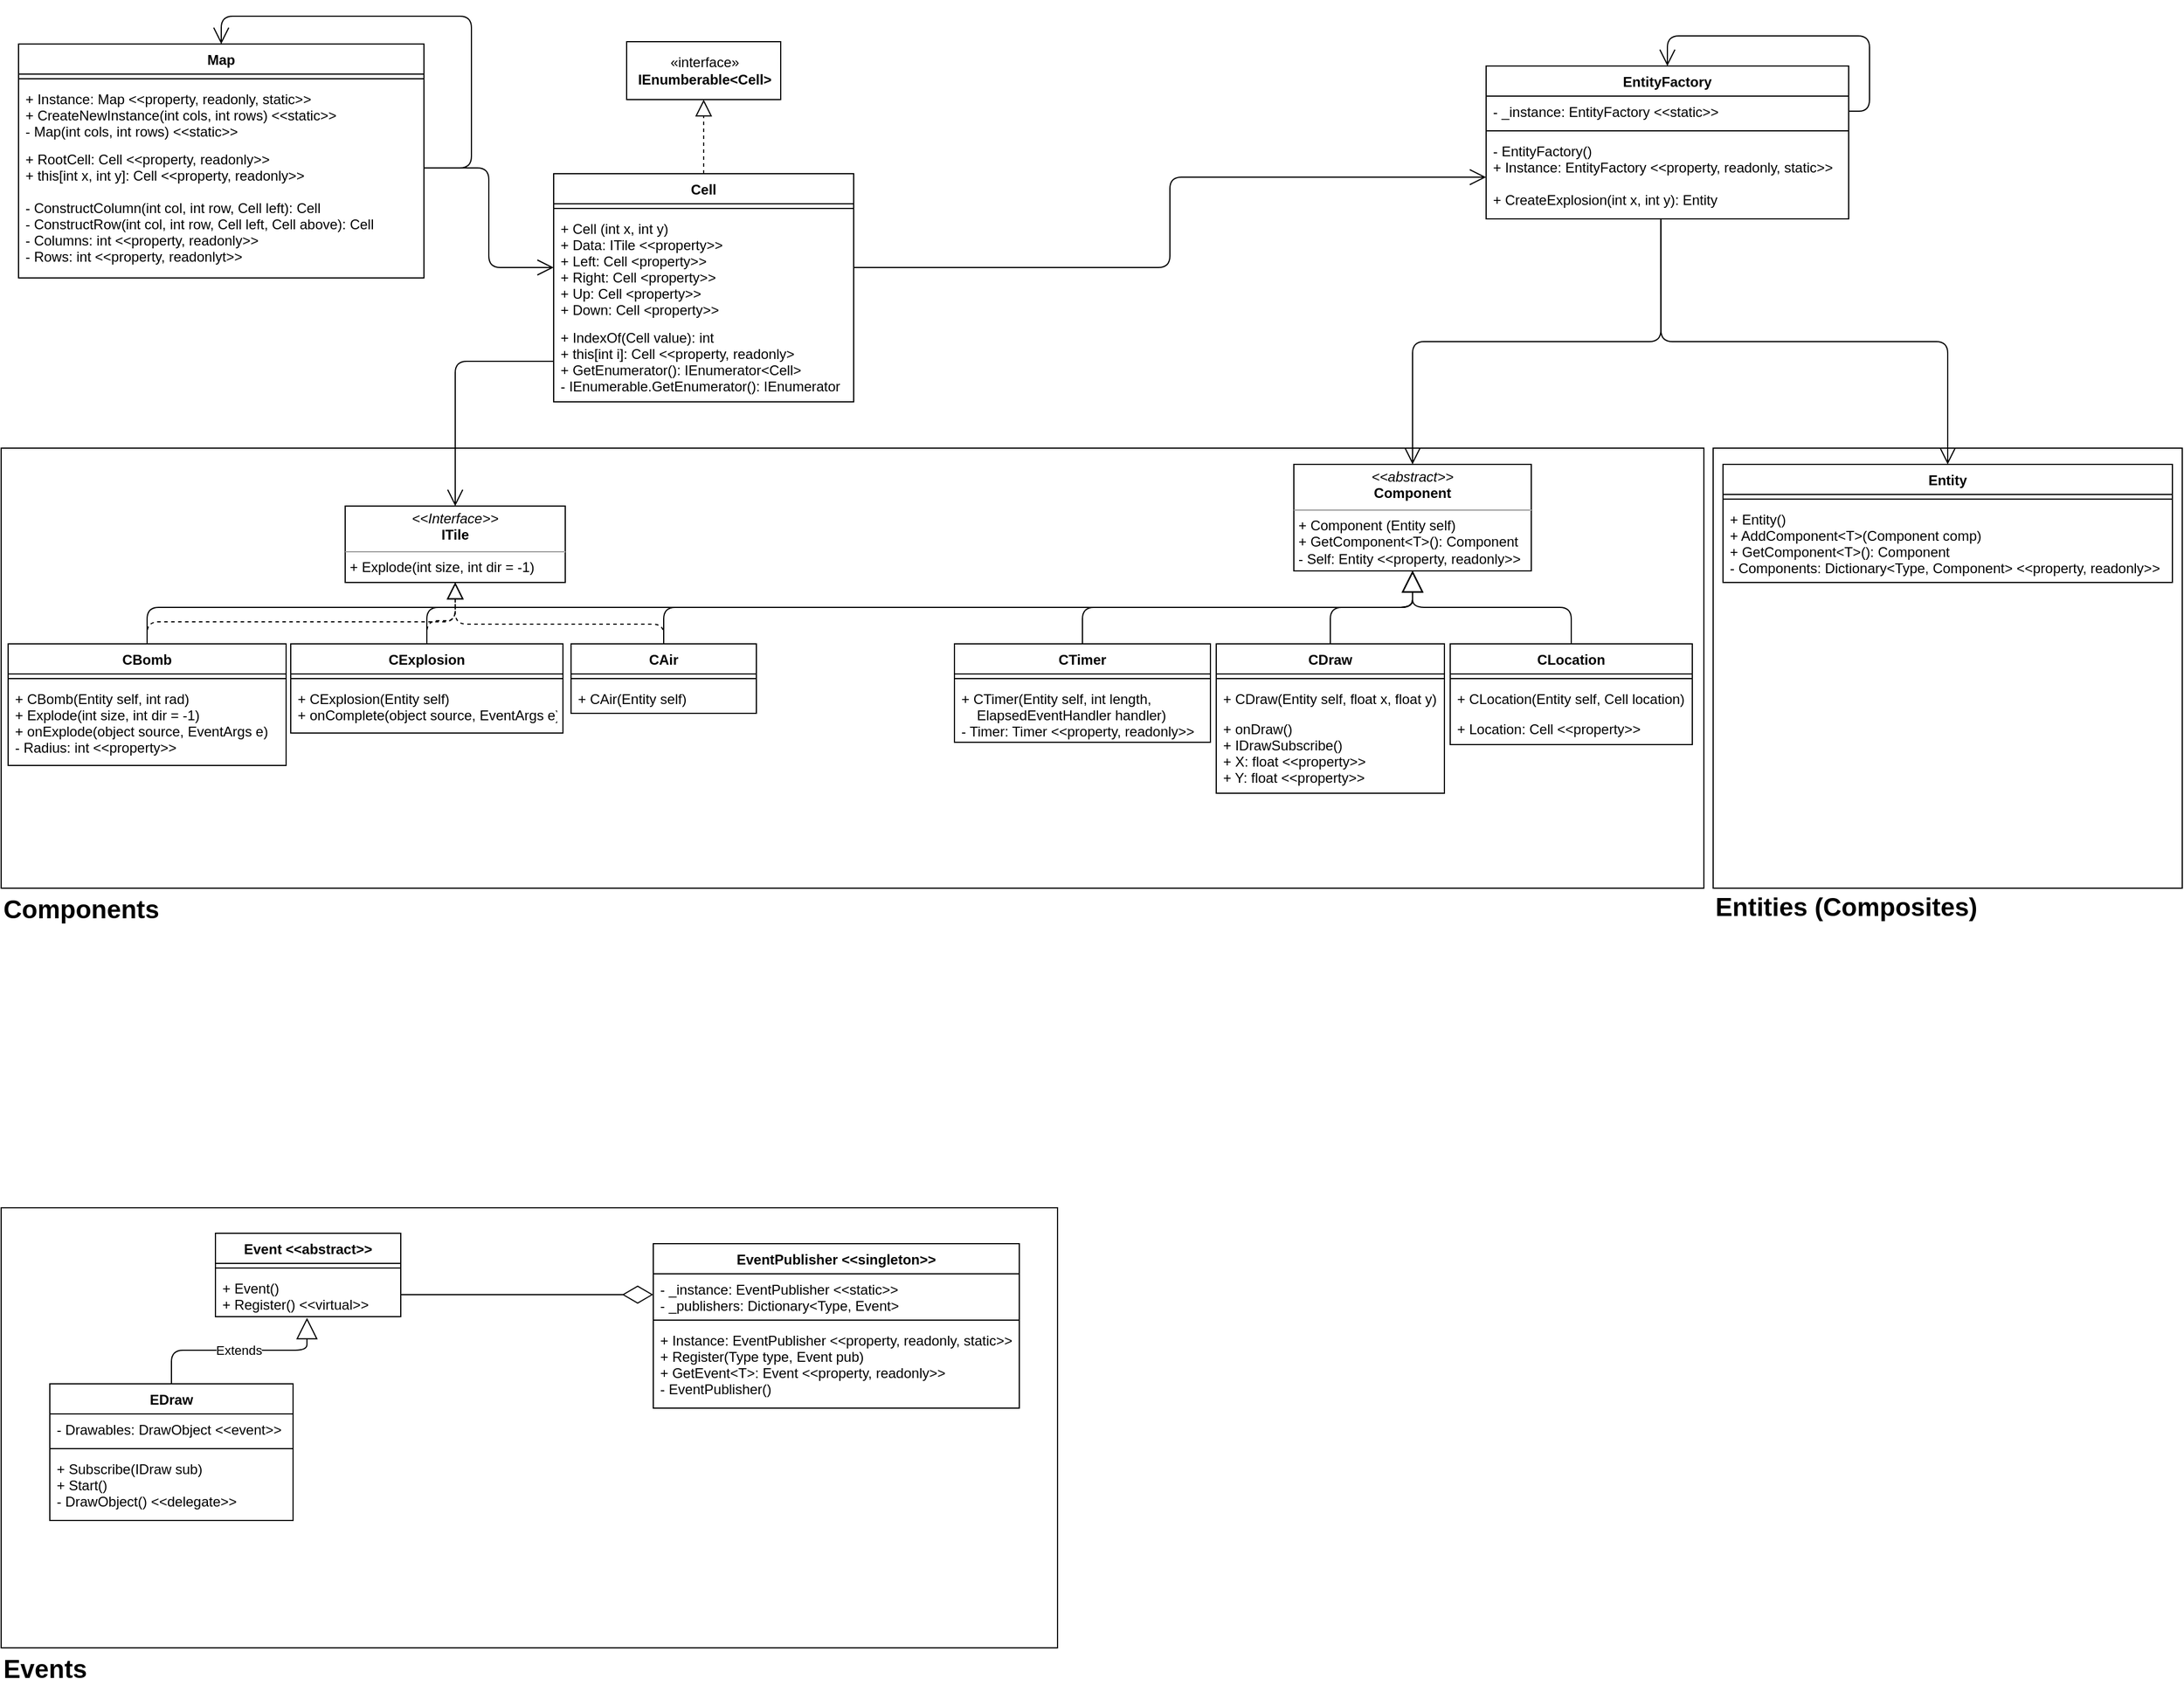<mxfile version="14.5.1" type="device"><diagram id="C5RBs43oDa-KdzZeNtuy" name="Page-1"><mxGraphModel dx="1892" dy="1176" grid="0" gridSize="10" guides="1" tooltips="1" connect="1" arrows="1" fold="1" page="1" pageScale="1" pageWidth="3300" pageHeight="4681" math="0" shadow="0"><root><mxCell id="WIyWlLk6GJQsqaUBKTNV-0"/><mxCell id="WIyWlLk6GJQsqaUBKTNV-1" parent="WIyWlLk6GJQsqaUBKTNV-0"/><mxCell id="XTQqbxuWLV4xCFqVh-AC-67" value="" style="rounded=0;whiteSpace=wrap;html=1;" parent="WIyWlLk6GJQsqaUBKTNV-1" vertex="1"><mxGeometry x="12" y="1042" width="912" height="380" as="geometry"/></mxCell><mxCell id="XTQqbxuWLV4xCFqVh-AC-40" value="" style="rounded=0;whiteSpace=wrap;html=1;" parent="WIyWlLk6GJQsqaUBKTNV-1" vertex="1"><mxGeometry x="12" y="386" width="1470" height="380" as="geometry"/></mxCell><mxCell id="XTQqbxuWLV4xCFqVh-AC-42" value="" style="rounded=0;whiteSpace=wrap;html=1;" parent="WIyWlLk6GJQsqaUBKTNV-1" vertex="1"><mxGeometry x="1490" y="386" width="405" height="380" as="geometry"/></mxCell><mxCell id="zkfFHV4jXpPFQw0GAbJ--0" value="Cell" style="swimlane;fontStyle=1;align=center;verticalAlign=top;childLayout=stackLayout;horizontal=1;startSize=26;horizontalStack=0;resizeParent=1;resizeLast=0;collapsible=1;marginBottom=0;rounded=0;shadow=0;strokeWidth=1;" parent="WIyWlLk6GJQsqaUBKTNV-1" vertex="1"><mxGeometry x="489" y="149" width="259" height="197" as="geometry"><mxRectangle x="230" y="140" width="160" height="26" as="alternateBounds"/></mxGeometry></mxCell><mxCell id="zkfFHV4jXpPFQw0GAbJ--4" value="" style="line;html=1;strokeWidth=1;align=left;verticalAlign=middle;spacingTop=-1;spacingLeft=3;spacingRight=3;rotatable=0;labelPosition=right;points=[];portConstraint=eastwest;" parent="zkfFHV4jXpPFQw0GAbJ--0" vertex="1"><mxGeometry y="26" width="259" height="8" as="geometry"/></mxCell><mxCell id="XTQqbxuWLV4xCFqVh-AC-19" value="+ Cell (int x, int y)&#10;+ Data: ITile &lt;&lt;property&gt;&gt;&#10;+ Left: Cell &lt;property&gt;&gt;&#10;+ Right: Cell &lt;property&gt;&gt;&#10;+ Up: Cell &lt;property&gt;&gt;&#10;+ Down: Cell &lt;property&gt;&gt;" style="text;strokeColor=none;fillColor=none;align=left;verticalAlign=top;spacingLeft=4;spacingRight=4;overflow=hidden;rotatable=0;points=[[0,0.5],[1,0.5]];portConstraint=eastwest;" parent="zkfFHV4jXpPFQw0GAbJ--0" vertex="1"><mxGeometry y="34" width="259" height="94" as="geometry"/></mxCell><mxCell id="XTQqbxuWLV4xCFqVh-AC-16" value="+ IndexOf(Cell value): int&#10;+ this[int i]: Cell &lt;&lt;property, readonly&gt;&#10;+ GetEnumerator(): IEnumerator&lt;Cell&gt;&#10;- IEnumerable.GetEnumerator(): IEnumerator" style="text;strokeColor=none;fillColor=none;align=left;verticalAlign=top;spacingLeft=4;spacingRight=4;overflow=hidden;rotatable=0;points=[[0,0.5],[1,0.5]];portConstraint=eastwest;" parent="zkfFHV4jXpPFQw0GAbJ--0" vertex="1"><mxGeometry y="128" width="259" height="68" as="geometry"/></mxCell><mxCell id="zkfFHV4jXpPFQw0GAbJ--17" value="Map" style="swimlane;fontStyle=1;align=center;verticalAlign=top;childLayout=stackLayout;horizontal=1;startSize=26;horizontalStack=0;resizeParent=1;resizeLast=0;collapsible=1;marginBottom=0;rounded=0;shadow=0;strokeWidth=1;" parent="WIyWlLk6GJQsqaUBKTNV-1" vertex="1"><mxGeometry x="27" y="37" width="350" height="202" as="geometry"><mxRectangle x="550" y="140" width="160" height="26" as="alternateBounds"/></mxGeometry></mxCell><mxCell id="zkfFHV4jXpPFQw0GAbJ--23" value="" style="line;html=1;strokeWidth=1;align=left;verticalAlign=middle;spacingTop=-1;spacingLeft=3;spacingRight=3;rotatable=0;labelPosition=right;points=[];portConstraint=eastwest;" parent="zkfFHV4jXpPFQw0GAbJ--17" vertex="1"><mxGeometry y="26" width="350" height="8" as="geometry"/></mxCell><mxCell id="XTQqbxuWLV4xCFqVh-AC-2" value="+ Instance: Map &lt;&lt;property, readonly, static&gt;&gt;&#10;+ CreateNewInstance(int cols, int rows) &lt;&lt;static&gt;&gt;&#10;- Map(int cols, int rows) &lt;&lt;static&gt;&gt;" style="text;strokeColor=none;fillColor=none;align=left;verticalAlign=top;spacingLeft=4;spacingRight=4;overflow=hidden;rotatable=0;points=[[0,0.5],[1,0.5]];portConstraint=eastwest;" parent="zkfFHV4jXpPFQw0GAbJ--17" vertex="1"><mxGeometry y="34" width="350" height="52" as="geometry"/></mxCell><mxCell id="XTQqbxuWLV4xCFqVh-AC-8" value="+ RootCell: Cell &lt;&lt;property, readonly&gt;&gt;&#10;+ this[int x, int y]: Cell &lt;&lt;property, readonly&gt;&gt;" style="text;strokeColor=none;fillColor=none;align=left;verticalAlign=top;spacingLeft=4;spacingRight=4;overflow=hidden;rotatable=0;points=[[0,0.5],[1,0.5]];portConstraint=eastwest;" parent="zkfFHV4jXpPFQw0GAbJ--17" vertex="1"><mxGeometry y="86" width="350" height="42" as="geometry"/></mxCell><mxCell id="XTQqbxuWLV4xCFqVh-AC-4" value="- ConstructColumn(int col, int row, Cell left): Cell&#10;- ConstructRow(int col, int row, Cell left, Cell above): Cell&#10;- Columns: int &lt;&lt;property, readonly&gt;&gt;&#10;- Rows: int &lt;&lt;property, readonlyt&gt;&gt;" style="text;strokeColor=none;fillColor=none;align=left;verticalAlign=top;spacingLeft=4;spacingRight=4;overflow=hidden;rotatable=0;points=[[0,0.5],[1,0.5]];portConstraint=eastwest;" parent="zkfFHV4jXpPFQw0GAbJ--17" vertex="1"><mxGeometry y="128" width="350" height="70" as="geometry"/></mxCell><mxCell id="-fXZQGgIyVZv4a2gZM2I-20" value="" style="endArrow=open;endFill=1;endSize=12;html=1;edgeStyle=orthogonalEdgeStyle;exitX=1;exitY=0.5;exitDx=0;exitDy=0;entryX=0.5;entryY=0;entryDx=0;entryDy=0;" edge="1" parent="zkfFHV4jXpPFQw0GAbJ--17" source="XTQqbxuWLV4xCFqVh-AC-8" target="zkfFHV4jXpPFQw0GAbJ--17"><mxGeometry width="160" relative="1" as="geometry"><mxPoint x="363" y="217" as="sourcePoint"/><mxPoint x="446" y="31" as="targetPoint"/><Array as="points"><mxPoint x="391" y="107"/><mxPoint x="391" y="-24"/><mxPoint x="175" y="-24"/></Array></mxGeometry></mxCell><mxCell id="XTQqbxuWLV4xCFqVh-AC-21" value="«interface»&lt;br&gt;&lt;b&gt;IEnumberable&amp;lt;Cell&amp;gt;&lt;/b&gt;" style="html=1;" parent="WIyWlLk6GJQsqaUBKTNV-1" vertex="1"><mxGeometry x="552" y="35" width="133" height="50" as="geometry"/></mxCell><mxCell id="XTQqbxuWLV4xCFqVh-AC-26" value="" style="endArrow=block;dashed=1;endFill=0;endSize=12;html=1;exitX=0.5;exitY=0;exitDx=0;exitDy=0;entryX=0.5;entryY=1;entryDx=0;entryDy=0;" parent="WIyWlLk6GJQsqaUBKTNV-1" source="zkfFHV4jXpPFQw0GAbJ--0" target="XTQqbxuWLV4xCFqVh-AC-21" edge="1"><mxGeometry width="160" relative="1" as="geometry"><mxPoint x="565" y="114" as="sourcePoint"/><mxPoint x="725" y="114" as="targetPoint"/></mxGeometry></mxCell><mxCell id="XTQqbxuWLV4xCFqVh-AC-34" value="Entity" style="swimlane;fontStyle=1;align=center;verticalAlign=top;childLayout=stackLayout;horizontal=1;startSize=26;horizontalStack=0;resizeParent=1;resizeParentMax=0;resizeLast=0;collapsible=1;marginBottom=0;" parent="WIyWlLk6GJQsqaUBKTNV-1" vertex="1"><mxGeometry x="1498.5" y="400" width="388" height="102" as="geometry"/></mxCell><mxCell id="XTQqbxuWLV4xCFqVh-AC-36" value="" style="line;strokeWidth=1;fillColor=none;align=left;verticalAlign=middle;spacingTop=-1;spacingLeft=3;spacingRight=3;rotatable=0;labelPosition=right;points=[];portConstraint=eastwest;" parent="XTQqbxuWLV4xCFqVh-AC-34" vertex="1"><mxGeometry y="26" width="388" height="8" as="geometry"/></mxCell><mxCell id="XTQqbxuWLV4xCFqVh-AC-37" value="+ Entity()&#10;+ AddComponent&lt;T&gt;(Component comp)&#10;+ GetComponent&lt;T&gt;(): Component&#10;- Components: Dictionary&lt;Type, Component&gt; &lt;&lt;property, readonly&gt;&gt;" style="text;strokeColor=none;fillColor=none;align=left;verticalAlign=top;spacingLeft=4;spacingRight=4;overflow=hidden;rotatable=0;points=[[0,0.5],[1,0.5]];portConstraint=eastwest;" parent="XTQqbxuWLV4xCFqVh-AC-34" vertex="1"><mxGeometry y="34" width="388" height="68" as="geometry"/></mxCell><mxCell id="XTQqbxuWLV4xCFqVh-AC-39" value="&lt;p style=&quot;margin: 0px ; margin-top: 4px ; text-align: center&quot;&gt;&lt;i&gt;&amp;lt;&amp;lt;abstract&amp;gt;&amp;gt;&lt;/i&gt;&lt;br&gt;&lt;b&gt;Component&lt;/b&gt;&lt;/p&gt;&lt;hr size=&quot;1&quot;&gt;&lt;p style=&quot;margin: 0px ; margin-left: 4px&quot;&gt;+ Component (Entity self)&lt;/p&gt;&lt;p style=&quot;margin: 0px ; margin-left: 4px&quot;&gt;+ GetComponent&amp;lt;T&amp;gt;(): Component&lt;/p&gt;&lt;p style=&quot;margin: 0px ; margin-left: 4px&quot;&gt;- Self: Entity &amp;lt;&amp;lt;property, readonly&amp;gt;&amp;gt;&lt;/p&gt;" style="verticalAlign=top;align=left;overflow=fill;fontSize=12;fontFamily=Helvetica;html=1;" parent="WIyWlLk6GJQsqaUBKTNV-1" vertex="1"><mxGeometry x="1128" y="400" width="205" height="92" as="geometry"/></mxCell><mxCell id="XTQqbxuWLV4xCFqVh-AC-44" value="&lt;b&gt;&lt;font style=&quot;font-size: 22px&quot;&gt;Components&lt;/font&gt;&lt;/b&gt;" style="text;html=1;strokeColor=none;fillColor=none;align=left;verticalAlign=middle;whiteSpace=wrap;rounded=0;" parent="WIyWlLk6GJQsqaUBKTNV-1" vertex="1"><mxGeometry x="12" y="766" width="176" height="38" as="geometry"/></mxCell><mxCell id="XTQqbxuWLV4xCFqVh-AC-45" value="&lt;b&gt;&lt;font style=&quot;font-size: 22px&quot;&gt;Entities (Composites)&lt;/font&gt;&lt;/b&gt;" style="text;html=1;strokeColor=none;fillColor=none;align=left;verticalAlign=middle;whiteSpace=wrap;rounded=0;" parent="WIyWlLk6GJQsqaUBKTNV-1" vertex="1"><mxGeometry x="1490" y="764" width="260" height="38" as="geometry"/></mxCell><mxCell id="XTQqbxuWLV4xCFqVh-AC-49" value="&lt;p style=&quot;margin: 0px ; margin-top: 4px ; text-align: center&quot;&gt;&lt;i&gt;&amp;lt;&amp;lt;Interface&amp;gt;&amp;gt;&lt;/i&gt;&lt;br&gt;&lt;b&gt;ITile&lt;/b&gt;&lt;/p&gt;&lt;hr size=&quot;1&quot;&gt;&lt;p style=&quot;margin: 0px ; margin-left: 4px&quot;&gt;+ Explode(int size, int dir = -1)&lt;/p&gt;" style="verticalAlign=top;align=left;overflow=fill;fontSize=12;fontFamily=Helvetica;html=1;" parent="WIyWlLk6GJQsqaUBKTNV-1" vertex="1"><mxGeometry x="309" y="436" width="190" height="66" as="geometry"/></mxCell><mxCell id="XTQqbxuWLV4xCFqVh-AC-51" value="" style="endArrow=open;endFill=1;endSize=12;html=1;strokeWidth=1;entryX=0.5;entryY=0;entryDx=0;entryDy=0;edgeStyle=orthogonalEdgeStyle;" parent="WIyWlLk6GJQsqaUBKTNV-1" source="XTQqbxuWLV4xCFqVh-AC-16" target="XTQqbxuWLV4xCFqVh-AC-49" edge="1"><mxGeometry width="160" relative="1" as="geometry"><mxPoint x="303" y="359" as="sourcePoint"/><mxPoint x="463" y="359" as="targetPoint"/></mxGeometry></mxCell><mxCell id="XTQqbxuWLV4xCFqVh-AC-53" value="CDraw" style="swimlane;fontStyle=1;align=center;verticalAlign=top;childLayout=stackLayout;horizontal=1;startSize=26;horizontalStack=0;resizeParent=1;resizeParentMax=0;resizeLast=0;collapsible=1;marginBottom=0;" parent="WIyWlLk6GJQsqaUBKTNV-1" vertex="1"><mxGeometry x="1061" y="555" width="197" height="129" as="geometry"/></mxCell><mxCell id="XTQqbxuWLV4xCFqVh-AC-55" value="" style="line;strokeWidth=1;fillColor=none;align=left;verticalAlign=middle;spacingTop=-1;spacingLeft=3;spacingRight=3;rotatable=0;labelPosition=right;points=[];portConstraint=eastwest;" parent="XTQqbxuWLV4xCFqVh-AC-53" vertex="1"><mxGeometry y="26" width="197" height="8" as="geometry"/></mxCell><mxCell id="XTQqbxuWLV4xCFqVh-AC-56" value="+ CDraw(Entity self, float x, float y)" style="text;strokeColor=none;fillColor=none;align=left;verticalAlign=top;spacingLeft=4;spacingRight=4;overflow=hidden;rotatable=0;points=[[0,0.5],[1,0.5]];portConstraint=eastwest;" parent="XTQqbxuWLV4xCFqVh-AC-53" vertex="1"><mxGeometry y="34" width="197" height="26" as="geometry"/></mxCell><mxCell id="XTQqbxuWLV4xCFqVh-AC-57" value="+ onDraw()&#10;+ IDrawSubscribe()&#10;+ X: float &lt;&lt;property&gt;&gt;&#10;+ Y: float &lt;&lt;property&gt;&gt;" style="text;strokeColor=none;fillColor=none;align=left;verticalAlign=top;spacingLeft=4;spacingRight=4;overflow=hidden;rotatable=0;points=[[0,0.5],[1,0.5]];portConstraint=eastwest;" parent="XTQqbxuWLV4xCFqVh-AC-53" vertex="1"><mxGeometry y="60" width="197" height="69" as="geometry"/></mxCell><mxCell id="XTQqbxuWLV4xCFqVh-AC-59" value="Event &lt;&lt;abstract&gt;&gt;" style="swimlane;fontStyle=1;align=center;verticalAlign=top;childLayout=stackLayout;horizontal=1;startSize=26;horizontalStack=0;resizeParent=1;resizeParentMax=0;resizeLast=0;collapsible=1;marginBottom=0;" parent="WIyWlLk6GJQsqaUBKTNV-1" vertex="1"><mxGeometry x="197" y="1064" width="160" height="72" as="geometry"/></mxCell><mxCell id="XTQqbxuWLV4xCFqVh-AC-61" value="" style="line;strokeWidth=1;fillColor=none;align=left;verticalAlign=middle;spacingTop=-1;spacingLeft=3;spacingRight=3;rotatable=0;labelPosition=right;points=[];portConstraint=eastwest;" parent="XTQqbxuWLV4xCFqVh-AC-59" vertex="1"><mxGeometry y="26" width="160" height="8" as="geometry"/></mxCell><mxCell id="XTQqbxuWLV4xCFqVh-AC-62" value="+ Event()&#10;+ Register() &lt;&lt;virtual&gt;&gt;" style="text;strokeColor=none;fillColor=none;align=left;verticalAlign=top;spacingLeft=4;spacingRight=4;overflow=hidden;rotatable=0;points=[[0,0.5],[1,0.5]];portConstraint=eastwest;" parent="XTQqbxuWLV4xCFqVh-AC-59" vertex="1"><mxGeometry y="34" width="160" height="38" as="geometry"/></mxCell><mxCell id="XTQqbxuWLV4xCFqVh-AC-63" value="EDraw" style="swimlane;fontStyle=1;align=center;verticalAlign=top;childLayout=stackLayout;horizontal=1;startSize=26;horizontalStack=0;resizeParent=1;resizeParentMax=0;resizeLast=0;collapsible=1;marginBottom=0;" parent="WIyWlLk6GJQsqaUBKTNV-1" vertex="1"><mxGeometry x="54" y="1194" width="210" height="118" as="geometry"/></mxCell><mxCell id="XTQqbxuWLV4xCFqVh-AC-64" value="- Drawables: DrawObject &lt;&lt;event&gt;&gt;" style="text;strokeColor=none;fillColor=none;align=left;verticalAlign=top;spacingLeft=4;spacingRight=4;overflow=hidden;rotatable=0;points=[[0,0.5],[1,0.5]];portConstraint=eastwest;" parent="XTQqbxuWLV4xCFqVh-AC-63" vertex="1"><mxGeometry y="26" width="210" height="26" as="geometry"/></mxCell><mxCell id="XTQqbxuWLV4xCFqVh-AC-65" value="" style="line;strokeWidth=1;fillColor=none;align=left;verticalAlign=middle;spacingTop=-1;spacingLeft=3;spacingRight=3;rotatable=0;labelPosition=right;points=[];portConstraint=eastwest;" parent="XTQqbxuWLV4xCFqVh-AC-63" vertex="1"><mxGeometry y="52" width="210" height="8" as="geometry"/></mxCell><mxCell id="XTQqbxuWLV4xCFqVh-AC-66" value="+ Subscribe(IDraw sub)&#10;+ Start()&#10;- DrawObject() &lt;&lt;delegate&gt;&gt;" style="text;strokeColor=none;fillColor=none;align=left;verticalAlign=top;spacingLeft=4;spacingRight=4;overflow=hidden;rotatable=0;points=[[0,0.5],[1,0.5]];portConstraint=eastwest;" parent="XTQqbxuWLV4xCFqVh-AC-63" vertex="1"><mxGeometry y="60" width="210" height="58" as="geometry"/></mxCell><mxCell id="XTQqbxuWLV4xCFqVh-AC-68" value="Extends" style="endArrow=block;endSize=16;endFill=0;html=1;strokeWidth=1;exitX=0.5;exitY=0;exitDx=0;exitDy=0;edgeStyle=orthogonalEdgeStyle;entryX=0.494;entryY=1.026;entryDx=0;entryDy=0;entryPerimeter=0;" parent="WIyWlLk6GJQsqaUBKTNV-1" source="XTQqbxuWLV4xCFqVh-AC-63" target="XTQqbxuWLV4xCFqVh-AC-62" edge="1"><mxGeometry width="160" relative="1" as="geometry"><mxPoint x="665" y="1512" as="sourcePoint"/><mxPoint x="825" y="1512" as="targetPoint"/></mxGeometry></mxCell><mxCell id="XTQqbxuWLV4xCFqVh-AC-70" value="&lt;b&gt;&lt;font style=&quot;font-size: 22px&quot;&gt;Events&lt;/font&gt;&lt;/b&gt;" style="text;html=1;strokeColor=none;fillColor=none;align=left;verticalAlign=middle;whiteSpace=wrap;rounded=0;" parent="WIyWlLk6GJQsqaUBKTNV-1" vertex="1"><mxGeometry x="12" y="1422" width="176" height="38" as="geometry"/></mxCell><mxCell id="XTQqbxuWLV4xCFqVh-AC-72" value="" style="endArrow=open;endFill=1;endSize=12;html=1;strokeWidth=1;exitX=0.482;exitY=1.014;exitDx=0;exitDy=0;edgeStyle=orthogonalEdgeStyle;entryX=0.5;entryY=0;entryDx=0;entryDy=0;exitPerimeter=0;" parent="WIyWlLk6GJQsqaUBKTNV-1" source="-fXZQGgIyVZv4a2gZM2I-19" target="XTQqbxuWLV4xCFqVh-AC-39" edge="1"><mxGeometry width="160" relative="1" as="geometry"><mxPoint x="1142" y="255" as="sourcePoint"/><mxPoint x="1311" y="317" as="targetPoint"/></mxGeometry></mxCell><mxCell id="XTQqbxuWLV4xCFqVh-AC-74" value="" style="endArrow=open;endFill=1;endSize=12;html=1;strokeWidth=1;edgeStyle=orthogonalEdgeStyle;entryX=0.5;entryY=0;entryDx=0;entryDy=0;exitX=0.482;exitY=1;exitDx=0;exitDy=0;exitPerimeter=0;" parent="WIyWlLk6GJQsqaUBKTNV-1" source="-fXZQGgIyVZv4a2gZM2I-19" target="XTQqbxuWLV4xCFqVh-AC-34" edge="1"><mxGeometry width="160" relative="1" as="geometry"><mxPoint x="1204" y="222" as="sourcePoint"/><mxPoint x="1391" y="443" as="targetPoint"/></mxGeometry></mxCell><mxCell id="XTQqbxuWLV4xCFqVh-AC-75" value="" style="endArrow=open;endFill=1;endSize=12;html=1;strokeWidth=1;edgeStyle=orthogonalEdgeStyle;entryX=0;entryY=0.5;entryDx=0;entryDy=0;exitX=1;exitY=0.5;exitDx=0;exitDy=0;" parent="WIyWlLk6GJQsqaUBKTNV-1" source="XTQqbxuWLV4xCFqVh-AC-19" target="-fXZQGgIyVZv4a2gZM2I-19" edge="1"><mxGeometry width="160" relative="1" as="geometry"><mxPoint x="1129" y="71" as="sourcePoint"/><mxPoint x="1077" y="230" as="targetPoint"/></mxGeometry></mxCell><mxCell id="XTQqbxuWLV4xCFqVh-AC-78" value="EventPublisher &lt;&lt;singleton&gt;&gt;" style="swimlane;fontStyle=1;align=center;verticalAlign=top;childLayout=stackLayout;horizontal=1;startSize=26;horizontalStack=0;resizeParent=1;resizeParentMax=0;resizeLast=0;collapsible=1;marginBottom=0;" parent="WIyWlLk6GJQsqaUBKTNV-1" vertex="1"><mxGeometry x="575" y="1073" width="316" height="142" as="geometry"/></mxCell><mxCell id="XTQqbxuWLV4xCFqVh-AC-79" value="- _instance: EventPublisher &lt;&lt;static&gt;&gt;&#10;- _publishers: Dictionary&lt;Type, Event&gt;" style="text;strokeColor=none;fillColor=none;align=left;verticalAlign=top;spacingLeft=4;spacingRight=4;overflow=hidden;rotatable=0;points=[[0,0.5],[1,0.5]];portConstraint=eastwest;" parent="XTQqbxuWLV4xCFqVh-AC-78" vertex="1"><mxGeometry y="26" width="316" height="36" as="geometry"/></mxCell><mxCell id="XTQqbxuWLV4xCFqVh-AC-80" value="" style="line;strokeWidth=1;fillColor=none;align=left;verticalAlign=middle;spacingTop=-1;spacingLeft=3;spacingRight=3;rotatable=0;labelPosition=right;points=[];portConstraint=eastwest;" parent="XTQqbxuWLV4xCFqVh-AC-78" vertex="1"><mxGeometry y="62" width="316" height="8" as="geometry"/></mxCell><mxCell id="XTQqbxuWLV4xCFqVh-AC-81" value="+ Instance: EventPublisher &lt;&lt;property, readonly, static&gt;&gt;&#10;+ Register(Type type, Event pub)&#10;+ GetEvent&lt;T&gt;: Event &lt;&lt;property, readonly&gt;&gt;&#10;- EventPublisher()" style="text;strokeColor=none;fillColor=none;align=left;verticalAlign=top;spacingLeft=4;spacingRight=4;overflow=hidden;rotatable=0;points=[[0,0.5],[1,0.5]];portConstraint=eastwest;" parent="XTQqbxuWLV4xCFqVh-AC-78" vertex="1"><mxGeometry y="70" width="316" height="72" as="geometry"/></mxCell><mxCell id="XTQqbxuWLV4xCFqVh-AC-82" value="" style="endArrow=diamondThin;endFill=0;endSize=24;html=1;entryX=0;entryY=0.5;entryDx=0;entryDy=0;exitX=1;exitY=0.5;exitDx=0;exitDy=0;edgeStyle=orthogonalEdgeStyle;" parent="WIyWlLk6GJQsqaUBKTNV-1" source="XTQqbxuWLV4xCFqVh-AC-62" target="XTQqbxuWLV4xCFqVh-AC-79" edge="1"><mxGeometry width="160" relative="1" as="geometry"><mxPoint x="481" y="1102" as="sourcePoint"/><mxPoint x="652" y="1155" as="targetPoint"/></mxGeometry></mxCell><mxCell id="XTQqbxuWLV4xCFqVh-AC-83" value="CBomb" style="swimlane;fontStyle=1;align=center;verticalAlign=top;childLayout=stackLayout;horizontal=1;startSize=26;horizontalStack=0;resizeParent=1;resizeParentMax=0;resizeLast=0;collapsible=1;marginBottom=0;" parent="WIyWlLk6GJQsqaUBKTNV-1" vertex="1"><mxGeometry x="18" y="555" width="240" height="105" as="geometry"><mxRectangle x="740" y="578" width="61" height="26" as="alternateBounds"/></mxGeometry></mxCell><mxCell id="XTQqbxuWLV4xCFqVh-AC-85" value="" style="line;strokeWidth=1;fillColor=none;align=left;verticalAlign=middle;spacingTop=-1;spacingLeft=3;spacingRight=3;rotatable=0;labelPosition=right;points=[];portConstraint=eastwest;" parent="XTQqbxuWLV4xCFqVh-AC-83" vertex="1"><mxGeometry y="26" width="240" height="8" as="geometry"/></mxCell><mxCell id="XTQqbxuWLV4xCFqVh-AC-86" value="+ CBomb(Entity self, int rad)&#10;+ Explode(int size, int dir = -1)&#10;+ onExplode(object source, EventArgs e)&#10;- Radius: int &lt;&lt;property&gt;&gt;" style="text;strokeColor=none;fillColor=none;align=left;verticalAlign=top;spacingLeft=4;spacingRight=4;overflow=hidden;rotatable=0;points=[[0,0.5],[1,0.5]];portConstraint=eastwest;" parent="XTQqbxuWLV4xCFqVh-AC-83" vertex="1"><mxGeometry y="34" width="240" height="71" as="geometry"/></mxCell><mxCell id="XTQqbxuWLV4xCFqVh-AC-90" value="CLocation" style="swimlane;fontStyle=1;align=center;verticalAlign=top;childLayout=stackLayout;horizontal=1;startSize=26;horizontalStack=0;resizeParent=1;resizeParentMax=0;resizeLast=0;collapsible=1;marginBottom=0;" parent="WIyWlLk6GJQsqaUBKTNV-1" vertex="1"><mxGeometry x="1263" y="555" width="209" height="87" as="geometry"/></mxCell><mxCell id="XTQqbxuWLV4xCFqVh-AC-91" value="" style="line;strokeWidth=1;fillColor=none;align=left;verticalAlign=middle;spacingTop=-1;spacingLeft=3;spacingRight=3;rotatable=0;labelPosition=right;points=[];portConstraint=eastwest;" parent="XTQqbxuWLV4xCFqVh-AC-90" vertex="1"><mxGeometry y="26" width="209" height="8" as="geometry"/></mxCell><mxCell id="XTQqbxuWLV4xCFqVh-AC-92" value="+ CLocation(Entity self, Cell location)" style="text;strokeColor=none;fillColor=none;align=left;verticalAlign=top;spacingLeft=4;spacingRight=4;overflow=hidden;rotatable=0;points=[[0,0.5],[1,0.5]];portConstraint=eastwest;" parent="XTQqbxuWLV4xCFqVh-AC-90" vertex="1"><mxGeometry y="34" width="209" height="26" as="geometry"/></mxCell><mxCell id="XTQqbxuWLV4xCFqVh-AC-93" value="+ Location: Cell &lt;&lt;property&gt;&gt;" style="text;strokeColor=none;fillColor=none;align=left;verticalAlign=top;spacingLeft=4;spacingRight=4;overflow=hidden;rotatable=0;points=[[0,0.5],[1,0.5]];portConstraint=eastwest;" parent="XTQqbxuWLV4xCFqVh-AC-90" vertex="1"><mxGeometry y="60" width="209" height="27" as="geometry"/></mxCell><mxCell id="XTQqbxuWLV4xCFqVh-AC-96" value="CExplosion" style="swimlane;fontStyle=1;align=center;verticalAlign=top;childLayout=stackLayout;horizontal=1;startSize=26;horizontalStack=0;resizeParent=1;resizeParentMax=0;resizeLast=0;collapsible=1;marginBottom=0;" parent="WIyWlLk6GJQsqaUBKTNV-1" vertex="1"><mxGeometry x="262" y="555" width="235" height="77" as="geometry"/></mxCell><mxCell id="XTQqbxuWLV4xCFqVh-AC-98" value="" style="line;strokeWidth=1;fillColor=none;align=left;verticalAlign=middle;spacingTop=-1;spacingLeft=3;spacingRight=3;rotatable=0;labelPosition=right;points=[];portConstraint=eastwest;" parent="XTQqbxuWLV4xCFqVh-AC-96" vertex="1"><mxGeometry y="26" width="235" height="8" as="geometry"/></mxCell><mxCell id="XTQqbxuWLV4xCFqVh-AC-99" value="+ CExplosion(Entity self)&#10;+ onComplete(object source, EventArgs e)" style="text;strokeColor=none;fillColor=none;align=left;verticalAlign=top;spacingLeft=4;spacingRight=4;overflow=hidden;rotatable=0;points=[[0,0.5],[1,0.5]];portConstraint=eastwest;" parent="XTQqbxuWLV4xCFqVh-AC-96" vertex="1"><mxGeometry y="34" width="235" height="43" as="geometry"/></mxCell><mxCell id="-fXZQGgIyVZv4a2gZM2I-0" value="CTimer" style="swimlane;fontStyle=1;align=center;verticalAlign=top;childLayout=stackLayout;horizontal=1;startSize=26;horizontalStack=0;resizeParent=1;resizeParentMax=0;resizeLast=0;collapsible=1;marginBottom=0;" vertex="1" parent="WIyWlLk6GJQsqaUBKTNV-1"><mxGeometry x="835" y="555" width="221" height="85" as="geometry"/></mxCell><mxCell id="-fXZQGgIyVZv4a2gZM2I-2" value="" style="line;strokeWidth=1;fillColor=none;align=left;verticalAlign=middle;spacingTop=-1;spacingLeft=3;spacingRight=3;rotatable=0;labelPosition=right;points=[];portConstraint=eastwest;" vertex="1" parent="-fXZQGgIyVZv4a2gZM2I-0"><mxGeometry y="26" width="221" height="8" as="geometry"/></mxCell><mxCell id="-fXZQGgIyVZv4a2gZM2I-3" value="+ CTimer(Entity self, int length,&#10;    ElapsedEventHandler handler)&#10;- Timer: Timer &lt;&lt;property, readonly&gt;&gt;" style="text;strokeColor=none;fillColor=none;align=left;verticalAlign=top;spacingLeft=4;spacingRight=4;overflow=hidden;rotatable=0;points=[[0,0.5],[1,0.5]];portConstraint=eastwest;" vertex="1" parent="-fXZQGgIyVZv4a2gZM2I-0"><mxGeometry y="34" width="221" height="51" as="geometry"/></mxCell><mxCell id="-fXZQGgIyVZv4a2gZM2I-4" value="" style="endArrow=block;endSize=16;endFill=0;html=1;edgeStyle=orthogonalEdgeStyle;exitX=0.5;exitY=0;exitDx=0;exitDy=0;entryX=0.5;entryY=1;entryDx=0;entryDy=0;" edge="1" parent="WIyWlLk6GJQsqaUBKTNV-1" source="XTQqbxuWLV4xCFqVh-AC-90" target="XTQqbxuWLV4xCFqVh-AC-39"><mxGeometry width="160" relative="1" as="geometry"><mxPoint x="595" y="497" as="sourcePoint"/><mxPoint x="755" y="497" as="targetPoint"/></mxGeometry></mxCell><mxCell id="-fXZQGgIyVZv4a2gZM2I-5" value="" style="endArrow=block;endSize=16;endFill=0;html=1;edgeStyle=orthogonalEdgeStyle;exitX=0.5;exitY=0;exitDx=0;exitDy=0;entryX=0.5;entryY=1;entryDx=0;entryDy=0;" edge="1" parent="WIyWlLk6GJQsqaUBKTNV-1" source="XTQqbxuWLV4xCFqVh-AC-53" target="XTQqbxuWLV4xCFqVh-AC-39"><mxGeometry width="160" relative="1" as="geometry"><mxPoint x="815" y="500.5" as="sourcePoint"/><mxPoint x="678" y="437.5" as="targetPoint"/></mxGeometry></mxCell><mxCell id="-fXZQGgIyVZv4a2gZM2I-6" value="" style="endArrow=block;endSize=16;endFill=0;html=1;edgeStyle=orthogonalEdgeStyle;exitX=0.5;exitY=0;exitDx=0;exitDy=0;entryX=0.5;entryY=1;entryDx=0;entryDy=0;" edge="1" parent="WIyWlLk6GJQsqaUBKTNV-1" source="-fXZQGgIyVZv4a2gZM2I-0" target="XTQqbxuWLV4xCFqVh-AC-39"><mxGeometry width="160" relative="1" as="geometry"><mxPoint x="722" y="524" as="sourcePoint"/><mxPoint x="585" y="461" as="targetPoint"/></mxGeometry></mxCell><mxCell id="-fXZQGgIyVZv4a2gZM2I-7" value="" style="endArrow=block;endSize=16;endFill=0;html=1;edgeStyle=orthogonalEdgeStyle;exitX=0.5;exitY=0;exitDx=0;exitDy=0;entryX=0.5;entryY=1;entryDx=0;entryDy=0;elbow=vertical;" edge="1" parent="WIyWlLk6GJQsqaUBKTNV-1" source="XTQqbxuWLV4xCFqVh-AC-96" target="XTQqbxuWLV4xCFqVh-AC-39"><mxGeometry width="160" relative="1" as="geometry"><mxPoint x="1087.5" y="585" as="sourcePoint"/><mxPoint x="950.5" y="522" as="targetPoint"/></mxGeometry></mxCell><mxCell id="-fXZQGgIyVZv4a2gZM2I-8" value="" style="endArrow=block;endSize=16;endFill=0;html=1;edgeStyle=orthogonalEdgeStyle;exitX=0.5;exitY=0;exitDx=0;exitDy=0;entryX=0.5;entryY=1;entryDx=0;entryDy=0;" edge="1" parent="WIyWlLk6GJQsqaUBKTNV-1" source="XTQqbxuWLV4xCFqVh-AC-83" target="XTQqbxuWLV4xCFqVh-AC-39"><mxGeometry width="160" relative="1" as="geometry"><mxPoint x="680" y="482.5" as="sourcePoint"/><mxPoint x="543" y="419.5" as="targetPoint"/></mxGeometry></mxCell><mxCell id="-fXZQGgIyVZv4a2gZM2I-9" value="" style="endArrow=block;dashed=1;endFill=0;endSize=12;html=1;exitX=0.5;exitY=0;exitDx=0;exitDy=0;edgeStyle=orthogonalEdgeStyle;entryX=0.5;entryY=1;entryDx=0;entryDy=0;" edge="1" parent="WIyWlLk6GJQsqaUBKTNV-1" source="XTQqbxuWLV4xCFqVh-AC-83" target="XTQqbxuWLV4xCFqVh-AC-49"><mxGeometry width="160" relative="1" as="geometry"><mxPoint x="88" y="455" as="sourcePoint"/><mxPoint x="248" y="455" as="targetPoint"/><Array as="points"><mxPoint x="138" y="536"/><mxPoint x="404" y="536"/></Array></mxGeometry></mxCell><mxCell id="-fXZQGgIyVZv4a2gZM2I-14" value="" style="endArrow=block;dashed=1;endFill=0;endSize=12;html=1;edgeStyle=orthogonalEdgeStyle;exitX=0.5;exitY=0;exitDx=0;exitDy=0;entryX=0.5;entryY=1;entryDx=0;entryDy=0;" edge="1" parent="WIyWlLk6GJQsqaUBKTNV-1" source="XTQqbxuWLV4xCFqVh-AC-96" target="XTQqbxuWLV4xCFqVh-AC-49"><mxGeometry width="160" relative="1" as="geometry"><mxPoint x="472" y="704" as="sourcePoint"/><mxPoint x="632" y="704" as="targetPoint"/><Array as="points"><mxPoint x="380" y="535"/><mxPoint x="404" y="535"/></Array></mxGeometry></mxCell><mxCell id="-fXZQGgIyVZv4a2gZM2I-16" value="EntityFactory" style="swimlane;fontStyle=1;align=center;verticalAlign=top;childLayout=stackLayout;horizontal=1;startSize=26;horizontalStack=0;resizeParent=1;resizeParentMax=0;resizeLast=0;collapsible=1;marginBottom=0;" vertex="1" parent="WIyWlLk6GJQsqaUBKTNV-1"><mxGeometry x="1294" y="56" width="313" height="132" as="geometry"/></mxCell><mxCell id="-fXZQGgIyVZv4a2gZM2I-17" value="- _instance: EntityFactory &lt;&lt;static&gt;&gt;" style="text;strokeColor=none;fillColor=none;align=left;verticalAlign=top;spacingLeft=4;spacingRight=4;overflow=hidden;rotatable=0;points=[[0,0.5],[1,0.5]];portConstraint=eastwest;" vertex="1" parent="-fXZQGgIyVZv4a2gZM2I-16"><mxGeometry y="26" width="313" height="26" as="geometry"/></mxCell><mxCell id="-fXZQGgIyVZv4a2gZM2I-18" value="" style="line;strokeWidth=1;fillColor=none;align=left;verticalAlign=middle;spacingTop=-1;spacingLeft=3;spacingRight=3;rotatable=0;labelPosition=right;points=[];portConstraint=eastwest;" vertex="1" parent="-fXZQGgIyVZv4a2gZM2I-16"><mxGeometry y="52" width="313" height="8" as="geometry"/></mxCell><mxCell id="-fXZQGgIyVZv4a2gZM2I-22" value="" style="endArrow=open;endFill=1;endSize=12;html=1;edgeStyle=orthogonalEdgeStyle;exitX=1;exitY=0.5;exitDx=0;exitDy=0;entryX=0.5;entryY=0;entryDx=0;entryDy=0;" edge="1" parent="-fXZQGgIyVZv4a2gZM2I-16" source="-fXZQGgIyVZv4a2gZM2I-17" target="-fXZQGgIyVZv4a2gZM2I-16"><mxGeometry width="160" relative="1" as="geometry"><mxPoint x="218" y="56" as="sourcePoint"/><mxPoint x="378" y="56" as="targetPoint"/><Array as="points"><mxPoint x="331" y="39"/><mxPoint x="331" y="-26"/><mxPoint x="157" y="-26"/></Array></mxGeometry></mxCell><mxCell id="-fXZQGgIyVZv4a2gZM2I-19" value="- EntityFactory()&#10;+ Instance: EntityFactory &lt;&lt;property, readonly, static&gt;&gt;&#10;&#10;+ CreateExplosion(int x, int y): Entity" style="text;strokeColor=none;fillColor=none;align=left;verticalAlign=top;spacingLeft=4;spacingRight=4;overflow=hidden;rotatable=0;points=[[0,0.5],[1,0.5]];portConstraint=eastwest;" vertex="1" parent="-fXZQGgIyVZv4a2gZM2I-16"><mxGeometry y="60" width="313" height="72" as="geometry"/></mxCell><mxCell id="-fXZQGgIyVZv4a2gZM2I-21" value="" style="endArrow=open;endFill=1;endSize=12;html=1;edgeStyle=orthogonalEdgeStyle;entryX=0;entryY=0.5;entryDx=0;entryDy=0;exitX=1;exitY=0.5;exitDx=0;exitDy=0;" edge="1" parent="WIyWlLk6GJQsqaUBKTNV-1" source="XTQqbxuWLV4xCFqVh-AC-8" target="XTQqbxuWLV4xCFqVh-AC-19"><mxGeometry width="160" relative="1" as="geometry"><mxPoint x="418" y="196" as="sourcePoint"/><mxPoint x="212" y="47" as="targetPoint"/></mxGeometry></mxCell><mxCell id="-fXZQGgIyVZv4a2gZM2I-23" value="CAir" style="swimlane;fontStyle=1;align=center;verticalAlign=top;childLayout=stackLayout;horizontal=1;startSize=26;horizontalStack=0;resizeParent=1;resizeParentMax=0;resizeLast=0;collapsible=1;marginBottom=0;" vertex="1" parent="WIyWlLk6GJQsqaUBKTNV-1"><mxGeometry x="504" y="555" width="160" height="60" as="geometry"/></mxCell><mxCell id="-fXZQGgIyVZv4a2gZM2I-25" value="" style="line;strokeWidth=1;fillColor=none;align=left;verticalAlign=middle;spacingTop=-1;spacingLeft=3;spacingRight=3;rotatable=0;labelPosition=right;points=[];portConstraint=eastwest;" vertex="1" parent="-fXZQGgIyVZv4a2gZM2I-23"><mxGeometry y="26" width="160" height="8" as="geometry"/></mxCell><mxCell id="-fXZQGgIyVZv4a2gZM2I-26" value="+ CAir(Entity self)" style="text;strokeColor=none;fillColor=none;align=left;verticalAlign=top;spacingLeft=4;spacingRight=4;overflow=hidden;rotatable=0;points=[[0,0.5],[1,0.5]];portConstraint=eastwest;" vertex="1" parent="-fXZQGgIyVZv4a2gZM2I-23"><mxGeometry y="34" width="160" height="26" as="geometry"/></mxCell><mxCell id="-fXZQGgIyVZv4a2gZM2I-27" value="" style="endArrow=block;endSize=16;endFill=0;html=1;edgeStyle=orthogonalEdgeStyle;entryX=0.5;entryY=1;entryDx=0;entryDy=0;exitX=0.5;exitY=0;exitDx=0;exitDy=0;" edge="1" parent="WIyWlLk6GJQsqaUBKTNV-1" source="-fXZQGgIyVZv4a2gZM2I-23" target="XTQqbxuWLV4xCFqVh-AC-39"><mxGeometry width="160" relative="1" as="geometry"><mxPoint x="653" y="685" as="sourcePoint"/><mxPoint x="813" y="685" as="targetPoint"/></mxGeometry></mxCell><mxCell id="-fXZQGgIyVZv4a2gZM2I-28" value="" style="endArrow=block;dashed=1;endFill=0;endSize=12;html=1;edgeStyle=orthogonalEdgeStyle;exitX=0.5;exitY=0;exitDx=0;exitDy=0;entryX=0.5;entryY=1;entryDx=0;entryDy=0;" edge="1" parent="WIyWlLk6GJQsqaUBKTNV-1" source="-fXZQGgIyVZv4a2gZM2I-23" target="XTQqbxuWLV4xCFqVh-AC-49"><mxGeometry width="160" relative="1" as="geometry"><mxPoint x="525" y="699" as="sourcePoint"/><mxPoint x="685" y="699" as="targetPoint"/><Array as="points"><mxPoint x="584" y="538"/><mxPoint x="404" y="538"/></Array></mxGeometry></mxCell></root></mxGraphModel></diagram></mxfile>